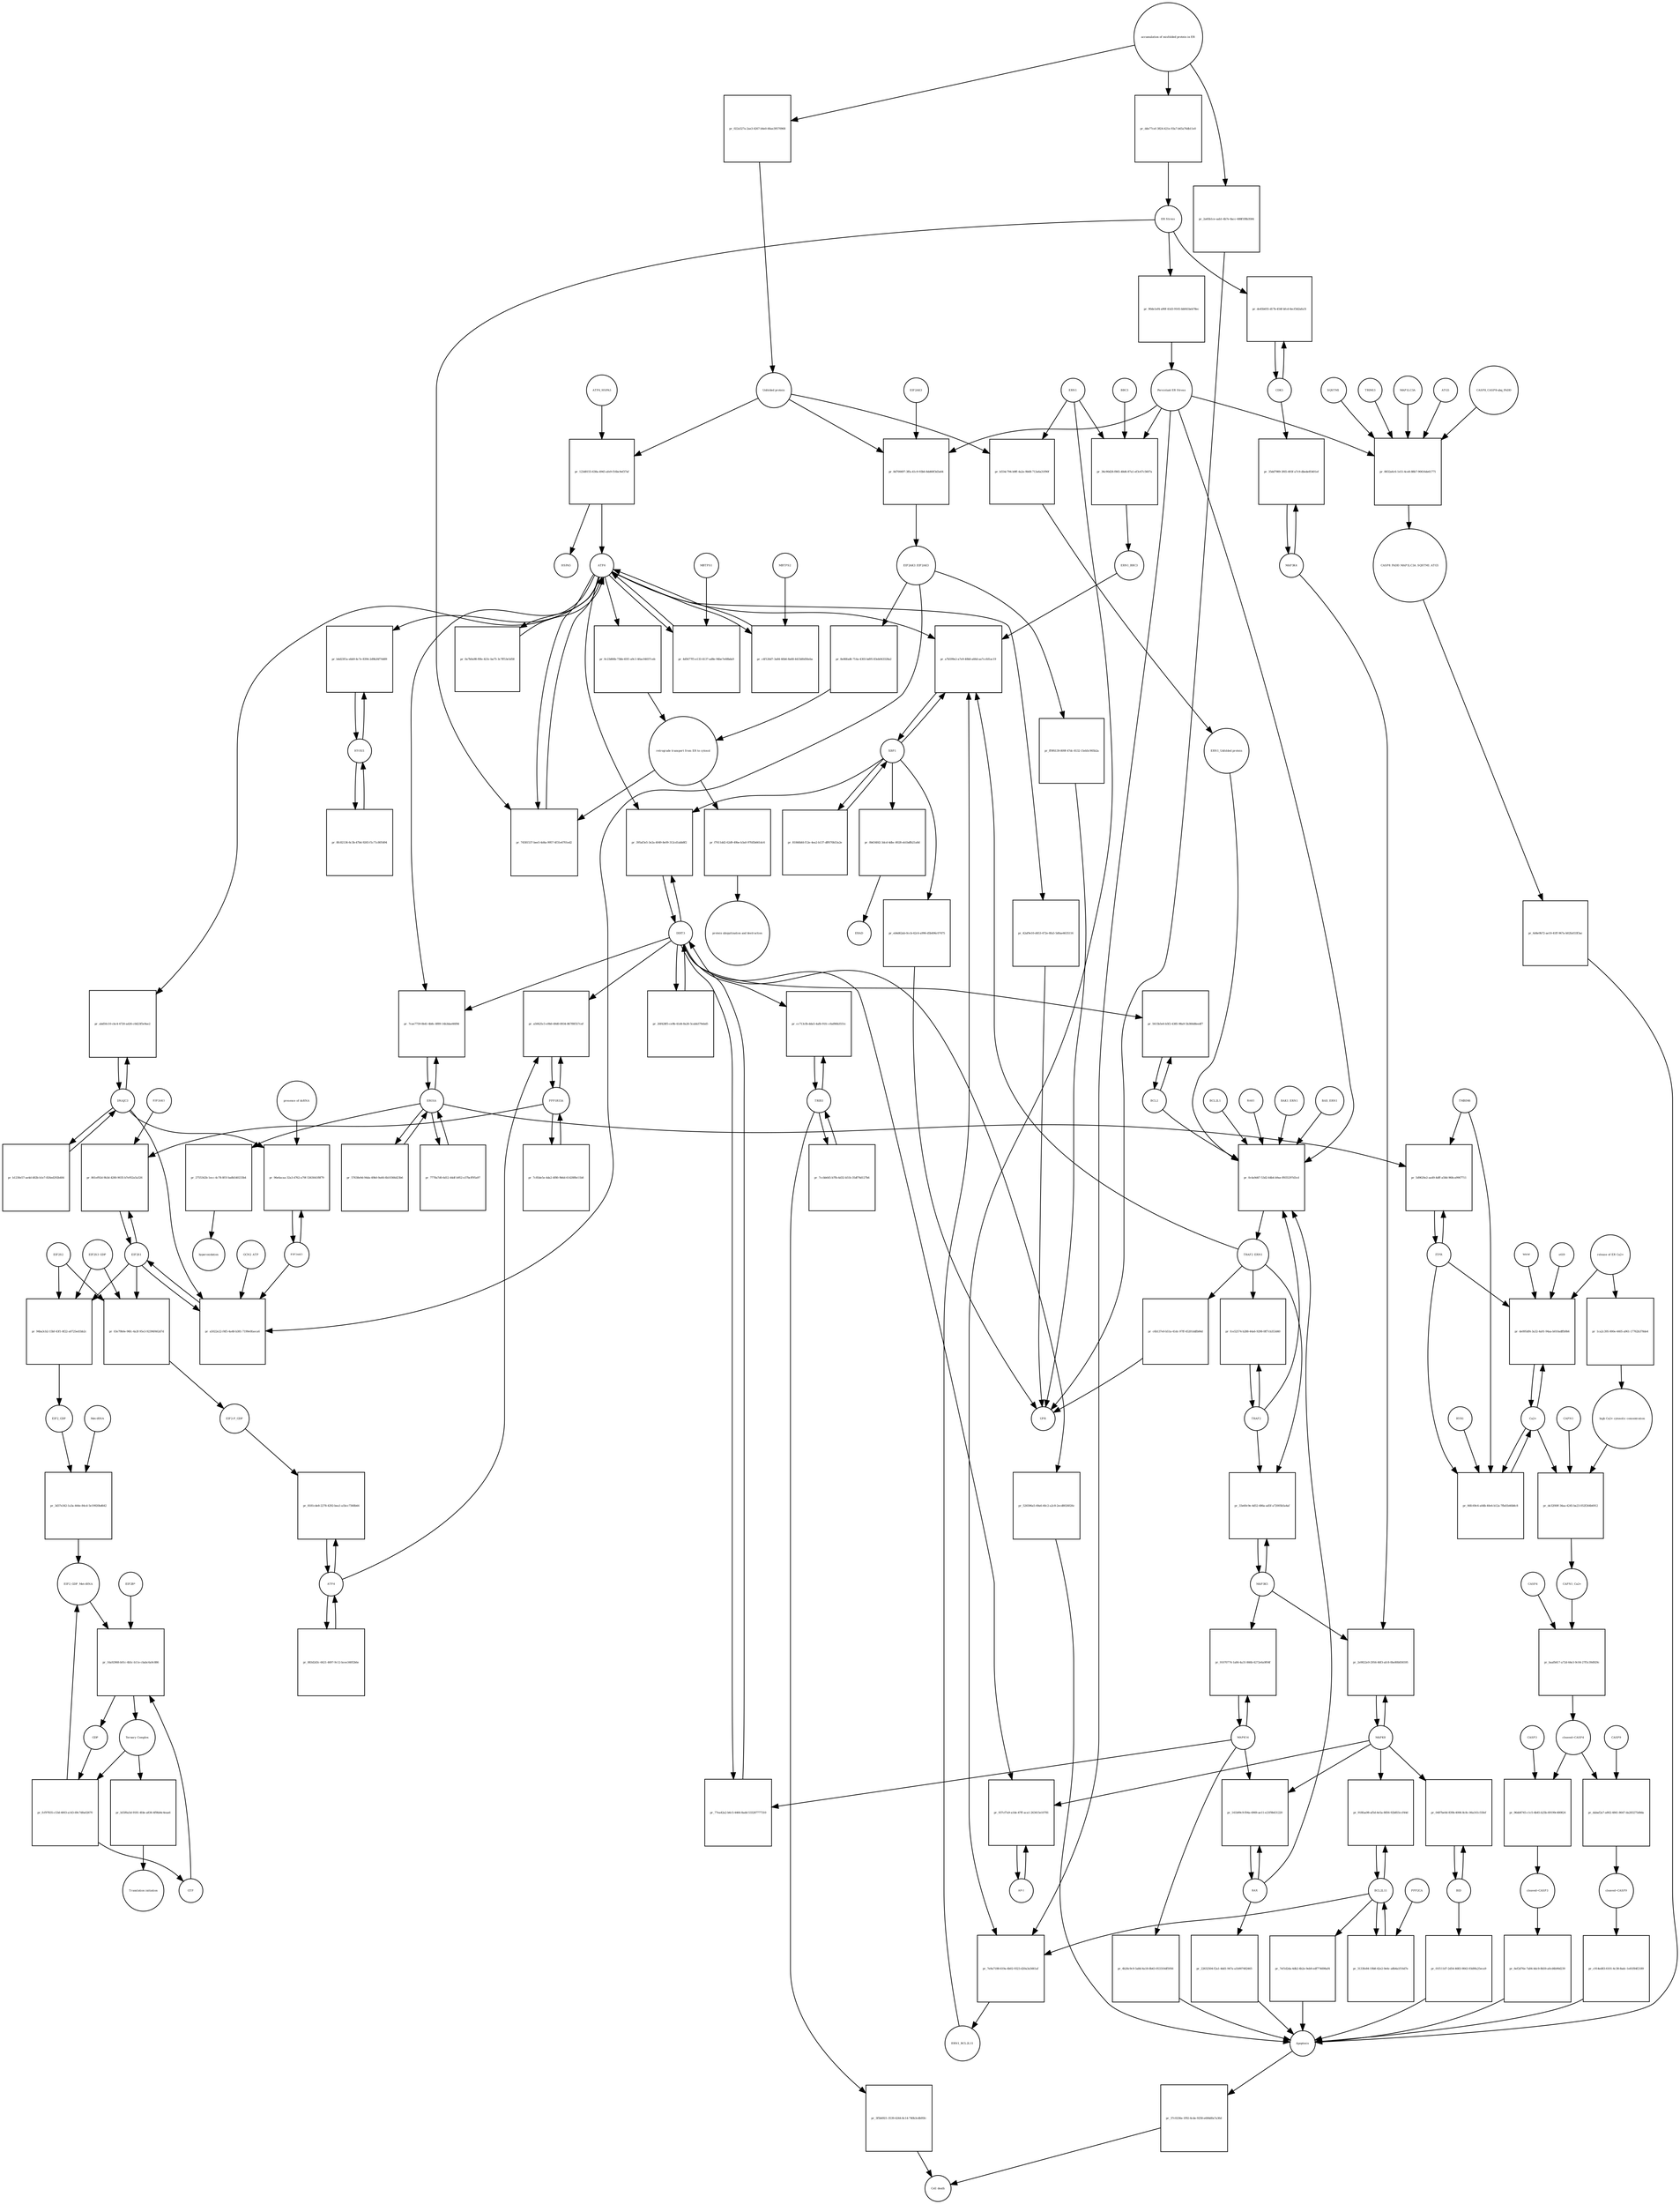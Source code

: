 strict digraph  {
ATF6_HSPA5 [annotation="", bipartite=0, cls=complex, fontsize=4, label=ATF6_HSPA5, shape=circle];
"pr_123d8155-638a-4945-afe9-f16bc9ef37af" [annotation="", bipartite=1, cls=process, fontsize=4, label="pr_123d8155-638a-4945-afe9-f16bc9ef37af", shape=square];
ATF6 [annotation="urn_miriam_hgnc.symbol_ATF6", bipartite=0, cls=macromolecule, fontsize=4, label=ATF6, shape=circle];
HSPA5 [annotation="urn_miriam_hgnc.symbol_HSPA5", bipartite=0, cls=macromolecule, fontsize=4, label=HSPA5, shape=circle];
"Unfolded protein" [annotation="", bipartite=0, cls=macromolecule, fontsize=4, label="Unfolded protein", shape=circle];
ERN1 [annotation="urn_miriam_hgnc.symbol_ERN1", bipartite=0, cls=macromolecule, fontsize=4, label=ERN1, shape=circle];
"pr_b554c794-b9ff-4a2e-9b68-713a6a31f90f" [annotation="", bipartite=1, cls=process, fontsize=4, label="pr_b554c794-b9ff-4a2e-9b68-713a6a31f90f", shape=square];
"ERN1_Unfolded protein" [annotation="", bipartite=0, cls=complex, fontsize=4, label="ERN1_Unfolded protein", shape=circle];
EIF2AK3_EIF2AK3 [annotation="", bipartite=0, cls=complex, fontsize=4, label=EIF2AK3_EIF2AK3, shape=circle];
"pr_8e86fad6-714a-4303-bd95-83eb043328a2" [annotation="", bipartite=1, cls=process, fontsize=4, label="pr_8e86fad6-714a-4303-bd95-83eb043328a2", shape=square];
"retrograde transport from ER to cytosol" [annotation="", bipartite=0, cls=phenotype, fontsize=4, label="retrograde transport from ER to cytosol", shape=circle];
"pr_0c23d66b-73bb-45f1-a9c1-46ac04037ceb" [annotation="", bipartite=1, cls=process, fontsize=4, label="pr_0c23d66b-73bb-45f1-a9c1-46ac04037ceb", shape=square];
"pr_f7611dd2-62d9-49be-b3a0-97fd5b661dc6" [annotation="", bipartite=1, cls=process, fontsize=4, label="pr_f7611dd2-62d9-49be-b3a0-97fd5b661dc6", shape=square];
"protein ubiquitination and destruction" [annotation="", bipartite=0, cls=phenotype, fontsize=4, label="protein ubiquitination and destruction", shape=circle];
"pr_0c4a9d47-53d2-44b4-b9ae-ff655297d3cd" [annotation="", bipartite=1, cls=process, fontsize=4, label="pr_0c4a9d47-53d2-44b4-b9ae-ff655297d3cd", shape=square];
TRAF2_ERN1 [annotation="", bipartite=0, cls=complex, fontsize=4, label=TRAF2_ERN1, shape=circle];
BAK1_ERN1 [annotation="", bipartite=0, cls=complex, fontsize=4, label=BAK1_ERN1, shape=circle];
BAX_ERN1 [annotation="", bipartite=0, cls=complex, fontsize=4, label=BAX_ERN1, shape=circle];
BCL2 [annotation="urn_miriam_hgnc.symbol_BCL2", bipartite=0, cls="nucleic acid feature", fontsize=4, label=BCL2, shape=circle];
BCL2L1 [annotation="urn_miriam_hgnc.symbol_BCL2L1", bipartite=0, cls=macromolecule, fontsize=4, label=BCL2L1, shape=circle];
"Persistant ER Stress" [annotation="", bipartite=0, cls=phenotype, fontsize=4, label="Persistant ER Stress", shape=circle];
BAX [annotation="urn_miriam_hgnc.symbol_BAX", bipartite=0, cls=macromolecule, fontsize=4, label=BAX, shape=circle];
BAK1 [annotation="urn_miriam_hgnc.symbol_BAK1", bipartite=0, cls=macromolecule, fontsize=4, label=BAK1, shape=circle];
TRAF2 [annotation="urn_miriam_hgnc.symbol_TRAF2", bipartite=0, cls=macromolecule, fontsize=4, label=TRAF2, shape=circle];
XBP1 [annotation="urn_miriam_hgnc.symbol_XBP1", bipartite=0, cls=macromolecule, fontsize=4, label=XBP1, shape=circle];
"pr_a7b599e2-a7e9-40b8-a66d-aa7ccfd1ac19" [annotation="", bipartite=1, cls=process, fontsize=4, label="pr_a7b599e2-a7e9-40b8-a66d-aa7ccfd1ac19", shape=square];
ERN1_BBC3 [annotation="", bipartite=0, cls=complex, fontsize=4, label=ERN1_BBC3, shape=circle];
ERN1_BCL2L11 [annotation="", bipartite=0, cls=complex, fontsize=4, label=ERN1_BCL2L11, shape=circle];
"pr_81846bfd-f12e-4ea2-b137-dff670b53a2e" [annotation="", bipartite=1, cls=process, fontsize=4, label="pr_81846bfd-f12e-4ea2-b137-dff670b53a2e", shape=square];
"pr_0b634fd2-3dcd-4dbc-8028-eb1bdfb21a8d" [annotation="", bipartite=1, cls=process, fontsize=4, label="pr_0b634fd2-3dcd-4dbc-8028-eb1bdfb21a8d", shape=square];
ERAD [annotation="", bipartite=0, cls=phenotype, fontsize=4, label=ERAD, shape=circle];
"pr_eb4d62ab-0ccb-42c6-a996-d5b496c07475" [annotation="", bipartite=1, cls=process, fontsize=4, label="pr_eb4d62ab-0ccb-42c6-a996-d5b496c07475", shape=square];
UPR [annotation="", bipartite=0, cls=phenotype, fontsize=4, label=UPR, shape=circle];
"pr_fce52574-b288-44a6-9298-0ff7cb353d40" [annotation="", bipartite=1, cls=process, fontsize=4, label="pr_fce52574-b288-44a6-9298-0ff7cb353d40", shape=square];
MAPK8 [annotation="urn_miriam_hgnc.symbol_MAPK8", bipartite=0, cls=macromolecule, fontsize=4, label=MAPK8, shape=circle];
"pr_2e9822e9-2956-46f3-afc8-0be80b836595" [annotation="", bipartite=1, cls=process, fontsize=4, label="pr_2e9822e9-2956-46f3-afc8-0be80b836595", shape=square];
MAP3K4 [annotation="urn_miriam_hgnc.symbol_MAP3K4", bipartite=0, cls=macromolecule, fontsize=4, label=MAP3K4, shape=circle];
MAP3K5 [annotation="urn_miriam_hgnc.symbol_MAP3K5", bipartite=0, cls=macromolecule, fontsize=4, label=MAP3K5, shape=circle];
MAPK14 [annotation="urn_miriam_hgnc.symbol_MAPK14", bipartite=0, cls=macromolecule, fontsize=4, label=MAPK14, shape=circle];
"pr_91070774-1a84-4a31-866b-4272e6a9f04f" [annotation="", bipartite=1, cls=process, fontsize=4, label="pr_91070774-1a84-4a31-866b-4272e6a9f04f", shape=square];
"pr_4b26c9c9-5a8d-4a18-8b43-053310df5956" [annotation="", bipartite=1, cls=process, fontsize=4, label="pr_4b26c9c9-5a8d-4a18-8b43-053310df5956", shape=square];
Apoptosis [annotation="", bipartite=0, cls=phenotype, fontsize=4, label=Apoptosis, shape=circle];
DDIT3 [annotation="urn_miriam_hgnc.symbol_DDIT3", bipartite=0, cls=macromolecule, fontsize=4, label=DDIT3, shape=circle];
"pr_77ea42a2-b6c5-4466-8add-533287777310" [annotation="", bipartite=1, cls=process, fontsize=4, label="pr_77ea42a2-b6c5-4466-8add-533287777310", shape=square];
"pr_526596a5-49a6-40c2-a2c8-2ecd8026026c" [annotation="", bipartite=1, cls=process, fontsize=4, label="pr_526596a5-49a6-40c2-a2c8-2ecd8026026c", shape=square];
"pr_5615b5e6-b5f2-4385-98a9-5b366d8eedf7" [annotation="", bipartite=1, cls=process, fontsize=4, label="pr_5615b5e6-b5f2-4385-98a9-5b366d8eedf7", shape=square];
"pr_74581537-bee5-4d4a-9957-4f31e6701ed2" [annotation="", bipartite=1, cls=process, fontsize=4, label="pr_74581537-bee5-4d4a-9957-4f31e6701ed2", shape=square];
"ER Stress" [annotation="", bipartite=0, cls=phenotype, fontsize=4, label="ER Stress", shape=circle];
"pr_4d5677f5-e133-4137-ad8e-94be7e68bda9" [annotation="", bipartite=1, cls=process, fontsize=4, label="pr_4d5677f5-e133-4137-ad8e-94be7e68bda9", shape=square];
MBTPS1 [annotation="urn_miriam_hgnc.symbol_MBTPS1", bipartite=0, cls=macromolecule, fontsize=4, label=MBTPS1, shape=circle];
"pr_c4f126d7-3a84-46b6-8a68-4433d0d56eba" [annotation="", bipartite=1, cls=process, fontsize=4, label="pr_c4f126d7-3a84-46b6-8a68-4433d0d56eba", shape=square];
MBTPS2 [annotation="urn_miriam_hgnc.symbol_MBTPS2", bipartite=0, cls=macromolecule, fontsize=4, label=MBTPS2, shape=circle];
"pr_0a7b0a98-f0fe-423c-ba75-3c7ff53e5d58" [annotation="", bipartite=1, cls=process, fontsize=4, label="pr_0a7b0a98-f0fe-423c-ba75-3c7ff53e5d58", shape=square];
"pr_26f428f5-ce9b-41d4-8a26-5cabb379ebd5" [annotation="", bipartite=1, cls=process, fontsize=4, label="pr_26f428f5-ce9b-41d4-8a26-5cabb379ebd5", shape=square];
"pr_395af3e5-3e2a-4049-8e09-312cd1abb8f2" [annotation="", bipartite=1, cls=process, fontsize=4, label="pr_395af3e5-3e2a-4049-8e09-312cd1abb8f2", shape=square];
EIF2S1 [annotation="urn_miriam_hgnc.symbol_EIF2S1", bipartite=0, cls=macromolecule, fontsize=4, label=EIF2S1, shape=circle];
"pr_a5022e22-f4f5-4a48-b381-7199e0faeca6" [annotation="", bipartite=1, cls=process, fontsize=4, label="pr_a5022e22-f4f5-4a48-b381-7199e0faeca6", shape=square];
GCN2_ATP [annotation="", bipartite=0, cls=complex, fontsize=4, label=GCN2_ATP, shape=circle];
EIF2AK2 [annotation="urn_miriam_hgnc.symbol_EIF2AK2", bipartite=0, cls=macromolecule, fontsize=4, label=EIF2AK2, shape=circle];
DNAJC3 [annotation="urn_miriam_hgnc.symbol_DNAJC3", bipartite=0, cls=macromolecule, fontsize=4, label=DNAJC3, shape=circle];
EIF2S2 [annotation="urn_miriam_hgnc.symbol_EIF2S2", bipartite=0, cls=macromolecule, fontsize=4, label=EIF2S2, shape=circle];
"pr_94ba3cb2-15bf-43f1-8f22-a0725ed1bb2c" [annotation="", bipartite=1, cls=process, fontsize=4, label="pr_94ba3cb2-15bf-43f1-8f22-a0725ed1bb2c", shape=square];
EIF2S3_GDP [annotation="", bipartite=0, cls=complex, fontsize=4, label=EIF2S3_GDP, shape=circle];
EIF2_GDP [annotation="", bipartite=0, cls=complex, fontsize=4, label=EIF2_GDP, shape=circle];
"EIF2_GDP_Met-tRNA" [annotation="", bipartite=0, cls=complex, fontsize=4, label="EIF2_GDP_Met-tRNA", shape=circle];
"pr_16a92968-b01c-4b5c-b11e-cbabc6a9c886" [annotation="", bipartite=1, cls=process, fontsize=4, label="pr_16a92968-b01c-4b5c-b11e-cbabc6a9c886", shape=square];
"Ternary Complex" [annotation="", bipartite=0, cls=complex, fontsize=4, label="Ternary Complex", shape=circle];
"EIF2B*" [annotation="", bipartite=0, cls=complex, fontsize=4, label="EIF2B*", shape=circle];
GTP [annotation="urn_miriam_obo.chebi_CHEBI%3A57600", bipartite=0, cls="simple chemical", fontsize=4, label=GTP, shape=circle];
GDP [annotation="urn_miriam_obo.chebi_CHEBI%3A65180", bipartite=0, cls="simple chemical", fontsize=4, label=GDP, shape=circle];
"pr_fcf97835-c53d-4003-a143-69c7d0a02670" [annotation="", bipartite=1, cls=process, fontsize=4, label="pr_fcf97835-c53d-4003-a143-69c7d0a02670", shape=square];
ATF4 [annotation="urn_miriam_hgnc.symbol_ATF4", bipartite=0, cls=macromolecule, fontsize=4, label=ATF4, shape=circle];
"pr_8181cde8-2278-4292-bea1-a1bcc7368b44" [annotation="", bipartite=1, cls=process, fontsize=4, label="pr_8181cde8-2278-4292-bea1-a1bcc7368b44", shape=square];
"EIF2-P_GDP" [annotation="", bipartite=0, cls=complex, fontsize=4, label="EIF2-P_GDP", shape=circle];
"pr_883d2d3c-6621-4697-9c12-bcee340f2b6e" [annotation="", bipartite=1, cls=process, fontsize=4, label="pr_883d2d3c-6621-4697-9c12-bcee340f2b6e", shape=square];
PPP1R15A [annotation="urn_miriam_hgnc.symbol_PPP1R15A", bipartite=0, cls=macromolecule, fontsize=4, label=PPP1R15A, shape=circle];
"pr_a50625c5-e9b0-49d0-8934-867f8f557cef" [annotation="", bipartite=1, cls=process, fontsize=4, label="pr_a50625c5-e9b0-49d0-8934-867f8f557cef", shape=square];
"pr_7c85de5e-4da2-4f80-9b6d-61428f8e11b8" [annotation="", bipartite=1, cls=process, fontsize=4, label="pr_7c85de5e-4da2-4f80-9b6d-61428f8e11b8", shape=square];
"pr_b55f6a5d-9181-4fde-a836-4f9bb4c4eaa6" [annotation="", bipartite=1, cls=process, fontsize=4, label="pr_b55f6a5d-9181-4fde-a836-4f9bb4c4eaa6", shape=square];
"Translation initiation" [annotation="", bipartite=0, cls=phenotype, fontsize=4, label="Translation initiation", shape=circle];
"pr_33e60c9e-4d52-486a-ad5f-a72005b5a4af" [annotation="", bipartite=1, cls=process, fontsize=4, label="pr_33e60c9e-4d52-486a-ad5f-a72005b5a4af", shape=square];
ERO1A [annotation="urn_miriam_hgnc.symbol_ERO1A", bipartite=0, cls=macromolecule, fontsize=4, label=ERO1A, shape=circle];
"pr_7cae7759-0b41-4b8c-8f89-14b3dae66f84" [annotation="", bipartite=1, cls=process, fontsize=4, label="pr_7cae7759-0b41-4b8c-8f89-14b3dae66f84", shape=square];
"pr_7778a7d0-6d12-44df-b952-e37bcff95a97" [annotation="", bipartite=1, cls=process, fontsize=4, label="pr_7778a7d0-6d12-44df-b952-e37bcff95a97", shape=square];
"pr_861ef92d-9b3d-4280-9035-b7e952a5a326" [annotation="", bipartite=1, cls=process, fontsize=4, label="pr_861ef92d-9b3d-4280-9035-b7e952a5a326", shape=square];
EIF2AK1 [annotation="urn_miriam_hgnc.symbol_EIF2AK1", bipartite=0, cls=macromolecule, fontsize=4, label=EIF2AK1, shape=circle];
"pr_141b99c9-f04a-4969-ae11-e21f9b431220" [annotation="", bipartite=1, cls=process, fontsize=4, label="pr_141b99c9-f04a-4969-ae11-e21f9b431220", shape=square];
"pr_22632504-f2a1-4dd1-947a-a1b907482465" [annotation="", bipartite=1, cls=process, fontsize=4, label="pr_22632504-f2a1-4dd1-947a-a1b907482465", shape=square];
"Ca2+" [annotation="urn_miriam_obo.chebi_CHEBI%3A29108", bipartite=0, cls="simple chemical", fontsize=4, label="Ca2+", shape=circle];
"pr_de095df4-3a32-4a91-94aa-b010adffb9b6" [annotation="", bipartite=1, cls=process, fontsize=4, label="pr_de095df4-3a32-4a91-94aa-b010adffb9b6", shape=square];
"release of ER Ca2+" [annotation="", bipartite=0, cls=phenotype, fontsize=4, label="release of ER Ca2+", shape=circle];
ITPR [annotation="urn_miriam_hgnc.symbol_ITPR1|urn_miriam_hgnc.symbol_ITPR2|urn_miriam_hgnc.symbol_ITPR3", bipartite=0, cls=macromolecule, fontsize=4, label=ITPR, shape=circle];
MAM [annotation="", bipartite=0, cls=phenotype, fontsize=4, label=MAM, shape=circle];
s619 [annotation="", bipartite=0, cls=complex, fontsize=4, label=s619, shape=circle];
"pr_35dd7989-3f65-493f-a7c9-dbede85401ef" [annotation="", bipartite=1, cls=process, fontsize=4, label="pr_35dd7989-3f65-493f-a7c9-dbede85401ef", shape=square];
CDK5 [annotation="urn_miriam_hgnc.symbol_CDK5", bipartite=0, cls=macromolecule, fontsize=4, label=CDK5, shape=circle];
"pr_de45b655-d17b-454f-bfcd-6ecf3d2afa31" [annotation="", bipartite=1, cls="uncertain process", fontsize=4, label="pr_de45b655-d17b-454f-bfcd-6ecf3d2afa31", shape=square];
"pr_37c0236e-1f92-4cde-9258-e684d0a7a36d" [annotation="", bipartite=1, cls=process, fontsize=4, label="pr_37c0236e-1f92-4cde-9258-e684d0a7a36d", shape=square];
"Cell death" [annotation="", bipartite=0, cls=phenotype, fontsize=4, label="Cell death", shape=circle];
"pr_06fc69c6-a0db-40e4-b12a-7fbd1b46b8c8" [annotation="", bipartite=1, cls=process, fontsize=4, label="pr_06fc69c6-a0db-40e4-b12a-7fbd1b46b8c8", shape=square];
TMBIM6 [annotation="urn_miriam_hgnc.symbol_TMBIM6", bipartite=0, cls=macromolecule, fontsize=4, label=TMBIM6, shape=circle];
RYR1 [annotation="urn_miriam_hgnc.symbol_RYR1", bipartite=0, cls=macromolecule, fontsize=4, label=RYR1, shape=circle];
EIF2AK3 [annotation="urn_miriam_hgnc.symbol_EIF2AK3", bipartite=0, cls=macromolecule, fontsize=4, label=EIF2AK3, shape=circle];
"pr_8d700697-3ffa-41c9-93b6-8dd60f3d3a64" [annotation="", bipartite=1, cls=process, fontsize=4, label="pr_8d700697-3ffa-41c9-93b6-8dd60f3d3a64", shape=square];
"pr_2755342b-1ecc-4c78-8f1f-ba8b540233b4" [annotation="", bipartite=1, cls=process, fontsize=4, label="pr_2755342b-1ecc-4c78-8f1f-ba8b540233b4", shape=square];
hyperoxidation [annotation="", bipartite=0, cls=phenotype, fontsize=4, label=hyperoxidation, shape=circle];
"pr_57638e9d-94da-49b0-9a66-6b10366d23b6" [annotation="", bipartite=1, cls=process, fontsize=4, label="pr_57638e9d-94da-49b0-9a66-6b10366d23b6", shape=square];
"pr_90de1ef4-a90f-41d3-9165-bb041beb78ec" [annotation="", bipartite=1, cls=process, fontsize=4, label="pr_90de1ef4-a90f-41d3-9165-bb041beb78ec", shape=square];
"CASP8_CASP8-ubq_FADD" [annotation="", bipartite=0, cls=complex, fontsize=4, label="CASP8_CASP8-ubq_FADD", shape=circle];
"pr_8832a6c6-1e51-4ce8-88b7-90616de61771" [annotation="", bipartite=1, cls=process, fontsize=4, label="pr_8832a6c6-1e51-4ce8-88b7-90616de61771", shape=square];
"SQSTM1 " [annotation="urn_miriam_hgnc.symbol_SQSTM1", bipartite=0, cls=macromolecule, fontsize=4, label="SQSTM1 ", shape=circle];
CASP8_FADD_MAP1LC3A_SQSTM1_ATG5 [annotation="", bipartite=0, cls=complex, fontsize=4, label=CASP8_FADD_MAP1LC3A_SQSTM1_ATG5, shape=circle];
TRIM13 [annotation="urn_miriam_hgnc.symbol_TRIM13", bipartite=0, cls=macromolecule, fontsize=4, label=TRIM13, shape=circle];
MAP1LC3A [annotation="urn_miriam_hgnc.symbol_MAP1LC3A", bipartite=0, cls=macromolecule, fontsize=4, label=MAP1LC3A, shape=circle];
ATG5 [annotation="urn_miriam_hgnc.symbol_ATG5", bipartite=0, cls=macromolecule, fontsize=4, label=ATG5, shape=circle];
"pr_6d4e9b72-ae10-41ff-967a-b02fa033f3ac" [annotation="", bipartite=1, cls=process, fontsize=4, label="pr_6d4e9b72-ae10-41ff-967a-b02fa033f3ac", shape=square];
"AP-1" [annotation="urn_miriam_hgnc.symbol_FOS|urn_miriam_hgnc.symbol_FOSB|urn_miriam_hgnc.symbol_FOSL1|urn_miriam_hgnc.symbol_FOSL2|urn_miriam_hgnc.symbol_JUN|urn_miriam_hgnc.symbol_JUNB|urn_miriam_hgnc.symbol_JUND", bipartite=0, cls=macromolecule, fontsize=4, label="AP-1", shape=circle];
"pr_937cf7a9-a1de-47ff-aca1-263415e10781" [annotation="", bipartite=1, cls=process, fontsize=4, label="pr_937cf7a9-a1de-47ff-aca1-263415e10781", shape=square];
"pr_96e6acaa-32a3-4762-a79f-5363041f8f79" [annotation="", bipartite=1, cls=process, fontsize=4, label="pr_96e6acaa-32a3-4762-a79f-5363041f8f79", shape=square];
"presence of dsRNA" [annotation="", bipartite=0, cls=phenotype, fontsize=4, label="presence of dsRNA", shape=circle];
"Met-tRNA" [annotation="urn_miriam_hgnc_HGNC%3A34779", bipartite=0, cls="nucleic acid feature", fontsize=4, label="Met-tRNA", shape=circle];
"pr_3d37e342-1a3a-444e-84cd-5e19920bd642" [annotation="", bipartite=1, cls=process, fontsize=4, label="pr_3d37e342-1a3a-444e-84cd-5e19920bd642", shape=square];
"pr_03e79b0e-96fc-4a3f-95e3-92396f462d7d" [annotation="", bipartite=1, cls=process, fontsize=4, label="pr_03e79b0e-96fc-4a3f-95e3-92396f462d7d", shape=square];
"accumulation of misfolded protein in ER" [annotation="", bipartite=0, cls=phenotype, fontsize=4, label="accumulation of misfolded protein in ER", shape=circle];
"pr_022a527a-2ae3-4267-b4e0-66ae39570968" [annotation="", bipartite=1, cls=process, fontsize=4, label="pr_022a527a-2ae3-4267-b4e0-66ae39570968", shape=square];
"pr_dde77cef-3824-421e-93a7-b65a76db11e0" [annotation="", bipartite=1, cls=process, fontsize=4, label="pr_dde77cef-3824-421e-93a7-b65a76db11e0", shape=square];
"pr_2a65b1ce-aab1-4b7e-8acc-688f1f8b3584" [annotation="", bipartite=1, cls=process, fontsize=4, label="pr_2a65b1ce-aab1-4b7e-8acc-688f1f8b3584", shape=square];
"pr_ff9f6139-809f-47dc-8132-15eb5c905b2a" [annotation="", bipartite=1, cls=process, fontsize=4, label="pr_ff9f6139-809f-47dc-8132-15eb5c905b2a", shape=square];
"pr_c6b137e0-b51a-41dc-97ff-45201ddfb84d" [annotation="", bipartite=1, cls=process, fontsize=4, label="pr_c6b137e0-b51a-41dc-97ff-45201ddfb84d", shape=square];
"pr_42af9e10-d453-472e-8fa5-5d0ae4635116" [annotation="", bipartite=1, cls=process, fontsize=4, label="pr_42af9e10-d453-472e-8fa5-5d0ae4635116", shape=square];
BCL2L11 [annotation="urn_miriam_hgnc.symbol_BCL2L11", bipartite=0, cls=macromolecule, fontsize=4, label=BCL2L11, shape=circle];
"pr_918faa98-af5d-4e5a-8856-92b855ccf44d" [annotation="", bipartite=1, cls=process, fontsize=4, label="pr_918faa98-af5d-4e5a-8856-92b855ccf44d", shape=square];
BID [annotation="urn_miriam_hgnc.symbol_BID", bipartite=0, cls=macromolecule, fontsize=4, label=BID, shape=circle];
"pr_0487be0d-839b-4006-8c8c-06a161c55fef" [annotation="", bipartite=1, cls=process, fontsize=4, label="pr_0487be0d-839b-4006-8c8c-06a161c55fef", shape=square];
"pr_7ef1d2da-4db2-4b2e-9eb9-edf774698af4" [annotation="", bipartite=1, cls=process, fontsize=4, label="pr_7ef1d2da-4db2-4b2e-9eb9-edf774698af4", shape=square];
"pr_01f111d7-2d54-4683-9843-93d9fa25eca9" [annotation="", bipartite=1, cls=process, fontsize=4, label="pr_01f111d7-2d54-4683-9843-93d9fa25eca9", shape=square];
"pr_7e9a7188-619a-4b02-9323-d20a3a5661af" [annotation="", bipartite=1, cls=process, fontsize=4, label="pr_7e9a7188-619a-4b02-9323-d20a3a5661af", shape=square];
"pr_36c90d28-f865-48d6-87a1-ef3c67c5607a" [annotation="", bipartite=1, cls=process, fontsize=4, label="pr_36c90d28-f865-48d6-87a1-ef3c67c5607a", shape=square];
BBC3 [annotation="urn_miriam_hgnc.symbol_BBC3", bipartite=0, cls=macromolecule, fontsize=4, label=BBC3, shape=circle];
"pr_3133fe84-19b8-42e2-9e6c-a8b4a1f16d7e" [annotation="", bipartite=1, cls=process, fontsize=4, label="pr_3133fe84-19b8-42e2-9e6c-a8b4a1f16d7e", shape=square];
PPP2CA [annotation="urn_miriam_hgnc.symbol_PPP2CA", bipartite=0, cls=macromolecule, fontsize=4, label=PPP2CA, shape=circle];
TRIB3 [annotation="urn_miriam_hgnc.symbol_TRIB3", bipartite=0, cls=macromolecule, fontsize=4, label=TRIB3, shape=circle];
"pr_cc713cfb-dda5-4afb-91fc-c6af86b3551c" [annotation="", bipartite=1, cls=process, fontsize=4, label="pr_cc713cfb-dda5-4afb-91fc-c6af86b3551c", shape=square];
"pr_7ccbb645-b7fb-4d32-b51b-35df76d127b6" [annotation="", bipartite=1, cls=process, fontsize=4, label="pr_7ccbb645-b7fb-4d32-b51b-35df76d127b6", shape=square];
"pr_3f5b6921-3539-4244-8c14-740b3cdb95fc" [annotation="", bipartite=1, cls=process, fontsize=4, label="pr_3f5b6921-3539-4244-8c14-740b3cdb95fc", shape=square];
"pr_1ca2c395-000e-4405-a961-17762b378de4" [annotation="", bipartite=1, cls=process, fontsize=4, label="pr_1ca2c395-000e-4405-a961-17762b378de4", shape=square];
"high Ca2+ cytosolic concentration" [annotation="", bipartite=0, cls=phenotype, fontsize=4, label="high Ca2+ cytosolic concentration", shape=circle];
"pr_abd50c10-cbc4-4720-ad26-c0d23f5e9ae2" [annotation="", bipartite=1, cls=process, fontsize=4, label="pr_abd50c10-cbc4-4720-ad26-c0d23f5e9ae2", shape=square];
"pr_b1230e57-ae4d-482b-b1e7-826ed292b484" [annotation="", bipartite=1, cls=process, fontsize=4, label="pr_b1230e57-ae4d-482b-b1e7-826ed292b484", shape=square];
"pr_5d9620e2-aa49-4dff-a58d-968ca9967711" [annotation="", bipartite=1, cls=process, fontsize=4, label="pr_5d9620e2-aa49-4dff-a58d-968ca9967711", shape=square];
CASP4 [annotation="urn_miriam_hgnc.symbol_CASP4", bipartite=0, cls=macromolecule, fontsize=4, label=CASP4, shape=circle];
"pr_baafb617-a72d-44e3-9c04-27f5c39d929c" [annotation="", bipartite=1, cls=process, fontsize=4, label="pr_baafb617-a72d-44e3-9c04-27f5c39d929c", shape=square];
"cleaved~CASP4" [annotation="urn_miriam_hgnc.symbol_CASP4", bipartite=0, cls=macromolecule, fontsize=4, label="cleaved~CASP4", shape=circle];
"CAPN1_Ca2+" [annotation="", bipartite=0, cls=complex, fontsize=4, label="CAPN1_Ca2+", shape=circle];
CASP3 [annotation="urn_miriam_hgnc.symbol_CASP3", bipartite=0, cls=macromolecule, fontsize=4, label=CASP3, shape=circle];
"pr_96dd4745-c1c5-4b45-b25b-69199c480824" [annotation="", bipartite=1, cls=process, fontsize=4, label="pr_96dd4745-c1c5-4b45-b25b-69199c480824", shape=square];
"cleaved~CASP3" [annotation="urn_miriam_hgnc.symbol_CASP3", bipartite=0, cls=macromolecule, fontsize=4, label="cleaved~CASP3", shape=circle];
CASP9 [annotation="urn_miriam_hgnc.symbol_CSAP9", bipartite=0, cls=macromolecule, fontsize=4, label=CASP9, shape=circle];
"pr_dabaf2a7-a802-4841-8647-da283275d0da" [annotation="", bipartite=1, cls=process, fontsize=4, label="pr_dabaf2a7-a802-4841-8647-da283275d0da", shape=square];
"cleaved~CASP9" [annotation="urn_miriam_hgnc.symbol_CASP9", bipartite=0, cls=macromolecule, fontsize=4, label="cleaved~CASP9", shape=circle];
CAPN1 [annotation="urn_miriam_hgnc.symbol_CAPN1", bipartite=0, cls=macromolecule, fontsize=4, label=CAPN1, shape=circle];
"pr_de32f49f-34aa-4245-ba23-052f264b6912" [annotation="", bipartite=1, cls=process, fontsize=4, label="pr_de32f49f-34aa-4245-ba23-052f264b6912", shape=square];
"pr_6ef2d76e-7a84-4dc9-8b59-a0cd4b90d239" [annotation="", bipartite=1, cls=process, fontsize=4, label="pr_6ef2d76e-7a84-4dc9-8b59-a0cd4b90d239", shape=square];
"pr_c914ed83-6101-4c38-8adc-1e81f84f2189" [annotation="", bipartite=1, cls=process, fontsize=4, label="pr_c914ed83-6101-4c38-8adc-1e81f84f2189", shape=square];
HYOU1 [annotation="urn_miriam_hgnc.symbol_HYOU1", bipartite=0, cls=macromolecule, fontsize=4, label=HYOU1, shape=circle];
"pr_b4d23f1a-ebb9-4c7e-8394-2d9b26f74489" [annotation="", bipartite=1, cls=process, fontsize=4, label="pr_b4d23f1a-ebb9-4c7e-8394-2d9b26f74489", shape=square];
"pr_8fc82136-6c3b-47b4-9265-f1c71c805494" [annotation="", bipartite=1, cls=process, fontsize=4, label="pr_8fc82136-6c3b-47b4-9265-f1c71c805494", shape=square];
ATF6_HSPA5 -> "pr_123d8155-638a-4945-afe9-f16bc9ef37af"  [annotation="", interaction_type=consumption];
"pr_123d8155-638a-4945-afe9-f16bc9ef37af" -> ATF6  [annotation="", interaction_type=production];
"pr_123d8155-638a-4945-afe9-f16bc9ef37af" -> HSPA5  [annotation="", interaction_type=production];
ATF6 -> "pr_0c23d66b-73bb-45f1-a9c1-46ac04037ceb"  [annotation="", interaction_type=consumption];
ATF6 -> "pr_a7b599e2-a7e9-40b8-a66d-aa7ccfd1ac19"  [annotation="urn_miriam_pubmed_26587781|urn_miriam_pubmed_23430059", interaction_type=catalysis];
ATF6 -> "pr_74581537-bee5-4d4a-9957-4f31e6701ed2"  [annotation="", interaction_type=consumption];
ATF6 -> "pr_4d5677f5-e133-4137-ad8e-94be7e68bda9"  [annotation="", interaction_type=consumption];
ATF6 -> "pr_c4f126d7-3a84-46b6-8a68-4433d0d56eba"  [annotation="", interaction_type=consumption];
ATF6 -> "pr_0a7b0a98-f0fe-423c-ba75-3c7ff53e5d58"  [annotation="", interaction_type=consumption];
ATF6 -> "pr_395af3e5-3e2a-4049-8e09-312cd1abb8f2"  [annotation="urn_miriam_pubmed_26587781|urn_miriam_pubmed_17991856|urn_miriam_pubmed_28843399", interaction_type=catalysis];
ATF6 -> "pr_7cae7759-0b41-4b8c-8f89-14b3dae66f84"  [annotation="urn_miriam_pubmed_23850759|urn_miriam_pubmed_25387528", interaction_type=catalysis];
ATF6 -> "pr_42af9e10-d453-472e-8fa5-5d0ae4635116"  [annotation="", interaction_type=consumption];
ATF6 -> "pr_abd50c10-cbc4-4720-ad26-c0d23f5e9ae2"  [annotation="urn_miriam_pubmed_12601012|urn_miriam_pubmed_18360008", interaction_type=catalysis];
ATF6 -> "pr_b4d23f1a-ebb9-4c7e-8394-2d9b26f74489"  [annotation=urn_miriam_pubmed_18360008, interaction_type=catalysis];
"Unfolded protein" -> "pr_123d8155-638a-4945-afe9-f16bc9ef37af"  [annotation="urn_miriam_pubmed_19509052|urn_miriam_pubmed_12847084|urn_miriam_pubmed_23850759", interaction_type=catalysis];
"Unfolded protein" -> "pr_b554c794-b9ff-4a2e-9b68-713a6a31f90f"  [annotation="", interaction_type=consumption];
"Unfolded protein" -> "pr_8d700697-3ffa-41c9-93b6-8dd60f3d3a64"  [annotation=urn_miriam_pubmed_17991856, interaction_type=catalysis];
ERN1 -> "pr_b554c794-b9ff-4a2e-9b68-713a6a31f90f"  [annotation="", interaction_type=consumption];
ERN1 -> "pr_7e9a7188-619a-4b02-9323-d20a3a5661af"  [annotation="", interaction_type=consumption];
ERN1 -> "pr_36c90d28-f865-48d6-87a1-ef3c67c5607a"  [annotation="", interaction_type=consumption];
"pr_b554c794-b9ff-4a2e-9b68-713a6a31f90f" -> "ERN1_Unfolded protein"  [annotation="", interaction_type=production];
"ERN1_Unfolded protein" -> "pr_0c4a9d47-53d2-44b4-b9ae-ff655297d3cd"  [annotation="", interaction_type=consumption];
EIF2AK3_EIF2AK3 -> "pr_8e86fad6-714a-4303-bd95-83eb043328a2"  [annotation="", interaction_type=consumption];
EIF2AK3_EIF2AK3 -> "pr_a5022e22-f4f5-4a48-b381-7199e0faeca6"  [annotation="urn_miriam_pubmed_12667446|urn_miriam_pubmed_16246152|urn_miriam_pubmed_12601012|urn_miriam_pubmed_23850759|urn_miriam_pubmed_18360008|urn_miriam_pubmed_26587781", interaction_type=catalysis];
EIF2AK3_EIF2AK3 -> "pr_ff9f6139-809f-47dc-8132-15eb5c905b2a"  [annotation="", interaction_type=consumption];
"pr_8e86fad6-714a-4303-bd95-83eb043328a2" -> "retrograde transport from ER to cytosol"  [annotation="", interaction_type=production];
"retrograde transport from ER to cytosol" -> "pr_f7611dd2-62d9-49be-b3a0-97fd5b661dc6"  [annotation="", interaction_type=consumption];
"retrograde transport from ER to cytosol" -> "pr_74581537-bee5-4d4a-9957-4f31e6701ed2"  [annotation="urn_miriam_pubmed_18360008|urn_miriam_pubmed_17991856|urn_miriam_pubmed_26587781|urn_miriam_pubmed_12847084", interaction_type=inhibition];
"pr_0c23d66b-73bb-45f1-a9c1-46ac04037ceb" -> "retrograde transport from ER to cytosol"  [annotation="", interaction_type=production];
"pr_f7611dd2-62d9-49be-b3a0-97fd5b661dc6" -> "protein ubiquitination and destruction"  [annotation="", interaction_type=production];
"pr_0c4a9d47-53d2-44b4-b9ae-ff655297d3cd" -> TRAF2_ERN1  [annotation="", interaction_type=production];
TRAF2_ERN1 -> "pr_a7b599e2-a7e9-40b8-a66d-aa7ccfd1ac19"  [annotation="urn_miriam_pubmed_26587781|urn_miriam_pubmed_23430059", interaction_type=catalysis];
TRAF2_ERN1 -> "pr_fce52574-b288-44a6-9298-0ff7cb353d40"  [annotation=urn_miriam_pubmed_23850759, interaction_type=catalysis];
TRAF2_ERN1 -> "pr_33e60c9e-4d52-486a-ad5f-a72005b5a4af"  [annotation=urn_miriam_pubmed_23850759, interaction_type=catalysis];
TRAF2_ERN1 -> "pr_c6b137e0-b51a-41dc-97ff-45201ddfb84d"  [annotation="", interaction_type=consumption];
BAK1_ERN1 -> "pr_0c4a9d47-53d2-44b4-b9ae-ff655297d3cd"  [annotation="urn_miriam_pubmed_23850759|urn_miriam_pubmed_23430059|urn_miriam_pubmed_26587781", interaction_type=catalysis];
BAX_ERN1 -> "pr_0c4a9d47-53d2-44b4-b9ae-ff655297d3cd"  [annotation="urn_miriam_pubmed_23850759|urn_miriam_pubmed_23430059|urn_miriam_pubmed_26587781", interaction_type=catalysis];
BCL2 -> "pr_0c4a9d47-53d2-44b4-b9ae-ff655297d3cd"  [annotation="urn_miriam_pubmed_23850759|urn_miriam_pubmed_23430059|urn_miriam_pubmed_26587781", interaction_type=inhibition];
BCL2 -> "pr_5615b5e6-b5f2-4385-98a9-5b366d8eedf7"  [annotation="", interaction_type=consumption];
BCL2L1 -> "pr_0c4a9d47-53d2-44b4-b9ae-ff655297d3cd"  [annotation="urn_miriam_pubmed_23850759|urn_miriam_pubmed_23430059|urn_miriam_pubmed_26587781", interaction_type=inhibition];
"Persistant ER Stress" -> "pr_0c4a9d47-53d2-44b4-b9ae-ff655297d3cd"  [annotation="urn_miriam_pubmed_23850759|urn_miriam_pubmed_23430059|urn_miriam_pubmed_26587781", interaction_type=inhibition];
"Persistant ER Stress" -> "pr_8d700697-3ffa-41c9-93b6-8dd60f3d3a64"  [annotation=urn_miriam_pubmed_17991856, interaction_type=catalysis];
"Persistant ER Stress" -> "pr_8832a6c6-1e51-4ce8-88b7-90616de61771"  [annotation=urn_miriam_pubmed_17991856, interaction_type=catalysis];
"Persistant ER Stress" -> "pr_7e9a7188-619a-4b02-9323-d20a3a5661af"  [annotation="urn_miriam_pubmed_23850759|urn_miriam_pubmed_23430059|urn_miriam_pubmed_26587781", interaction_type=inhibition];
"Persistant ER Stress" -> "pr_36c90d28-f865-48d6-87a1-ef3c67c5607a"  [annotation="urn_miriam_pubmed_23430059|urn_miriam_pubmed_17991856", interaction_type=inhibition];
BAX -> "pr_0c4a9d47-53d2-44b4-b9ae-ff655297d3cd"  [annotation="urn_miriam_pubmed_23850759|urn_miriam_pubmed_23430059|urn_miriam_pubmed_26587781", interaction_type=catalysis];
BAX -> "pr_141b99c9-f04a-4969-ae11-e21f9b431220"  [annotation="", interaction_type=consumption];
BAX -> "pr_22632504-f2a1-4dd1-947a-a1b907482465"  [annotation="", interaction_type=consumption];
BAK1 -> "pr_0c4a9d47-53d2-44b4-b9ae-ff655297d3cd"  [annotation="urn_miriam_pubmed_23850759|urn_miriam_pubmed_23430059|urn_miriam_pubmed_26587781", interaction_type=catalysis];
TRAF2 -> "pr_0c4a9d47-53d2-44b4-b9ae-ff655297d3cd"  [annotation="", interaction_type=consumption];
TRAF2 -> "pr_fce52574-b288-44a6-9298-0ff7cb353d40"  [annotation="", interaction_type=consumption];
TRAF2 -> "pr_33e60c9e-4d52-486a-ad5f-a72005b5a4af"  [annotation=urn_miriam_pubmed_23850759, interaction_type=catalysis];
XBP1 -> "pr_a7b599e2-a7e9-40b8-a66d-aa7ccfd1ac19"  [annotation="", interaction_type=consumption];
XBP1 -> "pr_81846bfd-f12e-4ea2-b137-dff670b53a2e"  [annotation="", interaction_type=consumption];
XBP1 -> "pr_0b634fd2-3dcd-4dbc-8028-eb1bdfb21a8d"  [annotation="", interaction_type=consumption];
XBP1 -> "pr_eb4d62ab-0ccb-42c6-a996-d5b496c07475"  [annotation="", interaction_type=consumption];
XBP1 -> "pr_395af3e5-3e2a-4049-8e09-312cd1abb8f2"  [annotation="urn_miriam_pubmed_26587781|urn_miriam_pubmed_17991856|urn_miriam_pubmed_28843399", interaction_type=catalysis];
"pr_a7b599e2-a7e9-40b8-a66d-aa7ccfd1ac19" -> XBP1  [annotation="", interaction_type=production];
ERN1_BBC3 -> "pr_a7b599e2-a7e9-40b8-a66d-aa7ccfd1ac19"  [annotation="urn_miriam_pubmed_26587781|urn_miriam_pubmed_23430059", interaction_type=catalysis];
ERN1_BCL2L11 -> "pr_a7b599e2-a7e9-40b8-a66d-aa7ccfd1ac19"  [annotation="urn_miriam_pubmed_26587781|urn_miriam_pubmed_23430059", interaction_type=catalysis];
"pr_81846bfd-f12e-4ea2-b137-dff670b53a2e" -> XBP1  [annotation="", interaction_type=production];
"pr_0b634fd2-3dcd-4dbc-8028-eb1bdfb21a8d" -> ERAD  [annotation="", interaction_type=production];
"pr_eb4d62ab-0ccb-42c6-a996-d5b496c07475" -> UPR  [annotation="", interaction_type=production];
"pr_fce52574-b288-44a6-9298-0ff7cb353d40" -> TRAF2  [annotation="", interaction_type=production];
MAPK8 -> "pr_2e9822e9-2956-46f3-afc8-0be80b836595"  [annotation="", interaction_type=consumption];
MAPK8 -> "pr_141b99c9-f04a-4969-ae11-e21f9b431220"  [annotation="urn_miriam_pubmed_18191217|urn_miriam_pubmed_23430059", interaction_type=catalysis];
MAPK8 -> "pr_937cf7a9-a1de-47ff-aca1-263415e10781"  [annotation="urn_miriam_pubmed_26618107|urn_miriam_pubmed_26587781|urn_miriam_pubmed_23850759", interaction_type=catalysis];
MAPK8 -> "pr_918faa98-af5d-4e5a-8856-92b855ccf44d"  [annotation="urn_miriam_pubmed_26018731|urn_miriam_pubmed_23850759", interaction_type=catalysis];
MAPK8 -> "pr_0487be0d-839b-4006-8c8c-06a161c55fef"  [annotation="urn_miriam_pubmed_23430059|urn_miriam_pubmed_11583631", interaction_type=catalysis];
"pr_2e9822e9-2956-46f3-afc8-0be80b836595" -> MAPK8  [annotation="", interaction_type=production];
MAP3K4 -> "pr_2e9822e9-2956-46f3-afc8-0be80b836595"  [annotation="urn_miriam_pubmed_18191217|urn_miriam_pubmed_23850759|urn_miriam_pubmed_26587781", interaction_type=catalysis];
MAP3K4 -> "pr_35dd7989-3f65-493f-a7c9-dbede85401ef"  [annotation="", interaction_type=consumption];
MAP3K5 -> "pr_2e9822e9-2956-46f3-afc8-0be80b836595"  [annotation="urn_miriam_pubmed_18191217|urn_miriam_pubmed_23850759|urn_miriam_pubmed_26587781", interaction_type=catalysis];
MAP3K5 -> "pr_91070774-1a84-4a31-866b-4272e6a9f04f"  [annotation="urn_miriam_pubmed_23850759|urn_miriam_pubmed_12215209", interaction_type=catalysis];
MAP3K5 -> "pr_33e60c9e-4d52-486a-ad5f-a72005b5a4af"  [annotation="", interaction_type=consumption];
MAPK14 -> "pr_91070774-1a84-4a31-866b-4272e6a9f04f"  [annotation="", interaction_type=consumption];
MAPK14 -> "pr_4b26c9c9-5a8d-4a18-8b43-053310df5956"  [annotation="", interaction_type=consumption];
MAPK14 -> "pr_77ea42a2-b6c5-4466-8add-533287777310"  [annotation="urn_miriam_pubmed_23850759|urn_miriam_pubmed_23430059|urn_miriam_pubmed_26137585", interaction_type=catalysis];
MAPK14 -> "pr_141b99c9-f04a-4969-ae11-e21f9b431220"  [annotation="urn_miriam_pubmed_18191217|urn_miriam_pubmed_23430059", interaction_type=catalysis];
"pr_91070774-1a84-4a31-866b-4272e6a9f04f" -> MAPK14  [annotation="", interaction_type=production];
"pr_4b26c9c9-5a8d-4a18-8b43-053310df5956" -> Apoptosis  [annotation="", interaction_type=production];
Apoptosis -> "pr_37c0236e-1f92-4cde-9258-e684d0a7a36d"  [annotation="", interaction_type=consumption];
DDIT3 -> "pr_77ea42a2-b6c5-4466-8add-533287777310"  [annotation="", interaction_type=consumption];
DDIT3 -> "pr_526596a5-49a6-40c2-a2c8-2ecd8026026c"  [annotation="", interaction_type=consumption];
DDIT3 -> "pr_5615b5e6-b5f2-4385-98a9-5b366d8eedf7"  [annotation="urn_miriam_pubmed_30662442|urn_miriam_pubmed_23850759", interaction_type=inhibition];
DDIT3 -> "pr_26f428f5-ce9b-41d4-8a26-5cabb379ebd5"  [annotation="", interaction_type=consumption];
DDIT3 -> "pr_395af3e5-3e2a-4049-8e09-312cd1abb8f2"  [annotation="", interaction_type=consumption];
DDIT3 -> "pr_a50625c5-e9b0-49d0-8934-867f8f557cef"  [annotation="urn_miriam_pubmed_23850759|urn_miriam_pubmed_31638256", interaction_type=catalysis];
DDIT3 -> "pr_7cae7759-0b41-4b8c-8f89-14b3dae66f84"  [annotation="urn_miriam_pubmed_23850759|urn_miriam_pubmed_25387528", interaction_type=catalysis];
DDIT3 -> "pr_937cf7a9-a1de-47ff-aca1-263415e10781"  [annotation="urn_miriam_pubmed_26618107|urn_miriam_pubmed_26587781|urn_miriam_pubmed_23850759", interaction_type=catalysis];
DDIT3 -> "pr_cc713cfb-dda5-4afb-91fc-c6af86b3551c"  [annotation="urn_miriam_pubmed_23430059|urn_miriam_pubmed_18940792", interaction_type=catalysis];
"pr_77ea42a2-b6c5-4466-8add-533287777310" -> DDIT3  [annotation="", interaction_type=production];
"pr_526596a5-49a6-40c2-a2c8-2ecd8026026c" -> Apoptosis  [annotation="", interaction_type=production];
"pr_5615b5e6-b5f2-4385-98a9-5b366d8eedf7" -> BCL2  [annotation="", interaction_type=production];
"pr_74581537-bee5-4d4a-9957-4f31e6701ed2" -> ATF6  [annotation="", interaction_type=production];
"ER Stress" -> "pr_74581537-bee5-4d4a-9957-4f31e6701ed2"  [annotation="urn_miriam_pubmed_18360008|urn_miriam_pubmed_17991856|urn_miriam_pubmed_26587781|urn_miriam_pubmed_12847084", interaction_type=catalysis];
"ER Stress" -> "pr_de45b655-d17b-454f-bfcd-6ecf3d2afa31"  [annotation=urn_miriam_pubmed_22388889, interaction_type=catalysis];
"ER Stress" -> "pr_90de1ef4-a90f-41d3-9165-bb041beb78ec"  [annotation="", interaction_type=consumption];
"pr_4d5677f5-e133-4137-ad8e-94be7e68bda9" -> ATF6  [annotation="", interaction_type=production];
MBTPS1 -> "pr_4d5677f5-e133-4137-ad8e-94be7e68bda9"  [annotation="urn_miriam_pubmed_18360008|urn_miriam_pubmed_17991856|urn_miriam_pubmed_26587781|urn_miriam_pubmed_23850759", interaction_type=catalysis];
"pr_c4f126d7-3a84-46b6-8a68-4433d0d56eba" -> ATF6  [annotation="", interaction_type=production];
MBTPS2 -> "pr_c4f126d7-3a84-46b6-8a68-4433d0d56eba"  [annotation="urn_miriam_pubmed_23850759|urn_miriam_pubmed_26587781|urn_miriam_pubmed_17991856|urn_miriam_pubmed_18360008", interaction_type=catalysis];
"pr_0a7b0a98-f0fe-423c-ba75-3c7ff53e5d58" -> ATF6  [annotation="", interaction_type=production];
"pr_26f428f5-ce9b-41d4-8a26-5cabb379ebd5" -> DDIT3  [annotation="", interaction_type=production];
"pr_395af3e5-3e2a-4049-8e09-312cd1abb8f2" -> DDIT3  [annotation="", interaction_type=production];
EIF2S1 -> "pr_a5022e22-f4f5-4a48-b381-7199e0faeca6"  [annotation="", interaction_type=consumption];
EIF2S1 -> "pr_94ba3cb2-15bf-43f1-8f22-a0725ed1bb2c"  [annotation="", interaction_type=consumption];
EIF2S1 -> "pr_861ef92d-9b3d-4280-9035-b7e952a5a326"  [annotation="", interaction_type=consumption];
EIF2S1 -> "pr_03e79b0e-96fc-4a3f-95e3-92396f462d7d"  [annotation="", interaction_type=consumption];
"pr_a5022e22-f4f5-4a48-b381-7199e0faeca6" -> EIF2S1  [annotation="", interaction_type=production];
GCN2_ATP -> "pr_a5022e22-f4f5-4a48-b381-7199e0faeca6"  [annotation="urn_miriam_pubmed_12667446|urn_miriam_pubmed_16246152|urn_miriam_pubmed_12601012|urn_miriam_pubmed_23850759|urn_miriam_pubmed_18360008|urn_miriam_pubmed_26587781", interaction_type=catalysis];
EIF2AK2 -> "pr_a5022e22-f4f5-4a48-b381-7199e0faeca6"  [annotation="urn_miriam_pubmed_12667446|urn_miriam_pubmed_16246152|urn_miriam_pubmed_12601012|urn_miriam_pubmed_23850759|urn_miriam_pubmed_18360008|urn_miriam_pubmed_26587781", interaction_type=catalysis];
EIF2AK2 -> "pr_96e6acaa-32a3-4762-a79f-5363041f8f79"  [annotation="", interaction_type=consumption];
DNAJC3 -> "pr_a5022e22-f4f5-4a48-b381-7199e0faeca6"  [annotation="urn_miriam_pubmed_12667446|urn_miriam_pubmed_16246152|urn_miriam_pubmed_12601012|urn_miriam_pubmed_23850759|urn_miriam_pubmed_18360008|urn_miriam_pubmed_26587781", interaction_type=inhibition];
DNAJC3 -> "pr_96e6acaa-32a3-4762-a79f-5363041f8f79"  [annotation="urn_miriam_pubmed_12601012|urn_miriam_pubmed_26587781|urn_miriam_pubmed_23850759", interaction_type=inhibition];
DNAJC3 -> "pr_abd50c10-cbc4-4720-ad26-c0d23f5e9ae2"  [annotation="", interaction_type=consumption];
DNAJC3 -> "pr_b1230e57-ae4d-482b-b1e7-826ed292b484"  [annotation="", interaction_type=consumption];
EIF2S2 -> "pr_94ba3cb2-15bf-43f1-8f22-a0725ed1bb2c"  [annotation="", interaction_type=consumption];
EIF2S2 -> "pr_03e79b0e-96fc-4a3f-95e3-92396f462d7d"  [annotation="", interaction_type=consumption];
"pr_94ba3cb2-15bf-43f1-8f22-a0725ed1bb2c" -> EIF2_GDP  [annotation="", interaction_type=production];
EIF2S3_GDP -> "pr_94ba3cb2-15bf-43f1-8f22-a0725ed1bb2c"  [annotation="", interaction_type=consumption];
EIF2S3_GDP -> "pr_03e79b0e-96fc-4a3f-95e3-92396f462d7d"  [annotation="", interaction_type=consumption];
EIF2_GDP -> "pr_3d37e342-1a3a-444e-84cd-5e19920bd642"  [annotation="", interaction_type=consumption];
"EIF2_GDP_Met-tRNA" -> "pr_16a92968-b01c-4b5c-b11e-cbabc6a9c886"  [annotation="", interaction_type=consumption];
"pr_16a92968-b01c-4b5c-b11e-cbabc6a9c886" -> "Ternary Complex"  [annotation="", interaction_type=production];
"pr_16a92968-b01c-4b5c-b11e-cbabc6a9c886" -> GDP  [annotation="", interaction_type=production];
"Ternary Complex" -> "pr_fcf97835-c53d-4003-a143-69c7d0a02670"  [annotation="", interaction_type=consumption];
"Ternary Complex" -> "pr_b55f6a5d-9181-4fde-a836-4f9bb4c4eaa6"  [annotation="", interaction_type=consumption];
"EIF2B*" -> "pr_16a92968-b01c-4b5c-b11e-cbabc6a9c886"  [annotation="urn_miriam_pubmed_23850759|urn_miriam_pubmed_16246152", interaction_type=catalysis];
GTP -> "pr_16a92968-b01c-4b5c-b11e-cbabc6a9c886"  [annotation="", interaction_type=consumption];
GDP -> "pr_fcf97835-c53d-4003-a143-69c7d0a02670"  [annotation="", interaction_type=consumption];
"pr_fcf97835-c53d-4003-a143-69c7d0a02670" -> "EIF2_GDP_Met-tRNA"  [annotation="", interaction_type=production];
"pr_fcf97835-c53d-4003-a143-69c7d0a02670" -> GTP  [annotation="", interaction_type=production];
ATF4 -> "pr_8181cde8-2278-4292-bea1-a1bcc7368b44"  [annotation="", interaction_type=consumption];
ATF4 -> "pr_883d2d3c-6621-4697-9c12-bcee340f2b6e"  [annotation="", interaction_type=consumption];
ATF4 -> "pr_a50625c5-e9b0-49d0-8934-867f8f557cef"  [annotation="urn_miriam_pubmed_23850759|urn_miriam_pubmed_31638256", interaction_type=catalysis];
"pr_8181cde8-2278-4292-bea1-a1bcc7368b44" -> ATF4  [annotation="", interaction_type=production];
"EIF2-P_GDP" -> "pr_8181cde8-2278-4292-bea1-a1bcc7368b44"  [annotation="urn_miriam_pubmed_15277680|urn_miriam_pubmed_16246152|urn_miriam_pubmed_23850759", interaction_type=catalysis];
"pr_883d2d3c-6621-4697-9c12-bcee340f2b6e" -> ATF4  [annotation="", interaction_type=production];
PPP1R15A -> "pr_a50625c5-e9b0-49d0-8934-867f8f557cef"  [annotation="", interaction_type=consumption];
PPP1R15A -> "pr_7c85de5e-4da2-4f80-9b6d-61428f8e11b8"  [annotation="", interaction_type=consumption];
PPP1R15A -> "pr_861ef92d-9b3d-4280-9035-b7e952a5a326"  [annotation="urn_miriam_pubmed_23850759|urn_miriam_pubmed_12667446|urn_miriam_pubmed_16246152|urn_miriam_pubmed_12601012", interaction_type=catalysis];
"pr_a50625c5-e9b0-49d0-8934-867f8f557cef" -> PPP1R15A  [annotation="", interaction_type=production];
"pr_7c85de5e-4da2-4f80-9b6d-61428f8e11b8" -> PPP1R15A  [annotation="", interaction_type=production];
"pr_b55f6a5d-9181-4fde-a836-4f9bb4c4eaa6" -> "Translation initiation"  [annotation="", interaction_type=production];
"pr_33e60c9e-4d52-486a-ad5f-a72005b5a4af" -> MAP3K5  [annotation="", interaction_type=production];
ERO1A -> "pr_7cae7759-0b41-4b8c-8f89-14b3dae66f84"  [annotation="", interaction_type=consumption];
ERO1A -> "pr_7778a7d0-6d12-44df-b952-e37bcff95a97"  [annotation="", interaction_type=consumption];
ERO1A -> "pr_2755342b-1ecc-4c78-8f1f-ba8b540233b4"  [annotation="", interaction_type=consumption];
ERO1A -> "pr_57638e9d-94da-49b0-9a66-6b10366d23b6"  [annotation="", interaction_type=consumption];
ERO1A -> "pr_5d9620e2-aa49-4dff-a58d-968ca9967711"  [annotation="urn_miriam_pubmed_23850759|urn_miriam_pubmed_23430059", interaction_type=catalysis];
"pr_7cae7759-0b41-4b8c-8f89-14b3dae66f84" -> ERO1A  [annotation="", interaction_type=production];
"pr_7778a7d0-6d12-44df-b952-e37bcff95a97" -> ERO1A  [annotation="", interaction_type=production];
"pr_861ef92d-9b3d-4280-9035-b7e952a5a326" -> EIF2S1  [annotation="", interaction_type=production];
EIF2AK1 -> "pr_861ef92d-9b3d-4280-9035-b7e952a5a326"  [annotation="urn_miriam_pubmed_23850759|urn_miriam_pubmed_12667446|urn_miriam_pubmed_16246152|urn_miriam_pubmed_12601012", interaction_type=catalysis];
"pr_141b99c9-f04a-4969-ae11-e21f9b431220" -> BAX  [annotation="", interaction_type=production];
"pr_22632504-f2a1-4dd1-947a-a1b907482465" -> Apoptosis  [annotation="", interaction_type=production];
"Ca2+" -> "pr_de095df4-3a32-4a91-94aa-b010adffb9b6"  [annotation="", interaction_type=consumption];
"Ca2+" -> "pr_06fc69c6-a0db-40e4-b12a-7fbd1b46b8c8"  [annotation="", interaction_type=consumption];
"Ca2+" -> "pr_de32f49f-34aa-4245-ba23-052f264b6912"  [annotation="", interaction_type=consumption];
"pr_de095df4-3a32-4a91-94aa-b010adffb9b6" -> "Ca2+"  [annotation="", interaction_type=production];
"release of ER Ca2+" -> "pr_de095df4-3a32-4a91-94aa-b010adffb9b6"  [annotation=urn_miriam_pubmed_23850759, interaction_type=catalysis];
"release of ER Ca2+" -> "pr_1ca2c395-000e-4405-a961-17762b378de4"  [annotation="", interaction_type=consumption];
ITPR -> "pr_de095df4-3a32-4a91-94aa-b010adffb9b6"  [annotation=urn_miriam_pubmed_23850759, interaction_type=catalysis];
ITPR -> "pr_06fc69c6-a0db-40e4-b12a-7fbd1b46b8c8"  [annotation=urn_miriam_pubmed_23850759, interaction_type=catalysis];
ITPR -> "pr_5d9620e2-aa49-4dff-a58d-968ca9967711"  [annotation="", interaction_type=consumption];
MAM -> "pr_de095df4-3a32-4a91-94aa-b010adffb9b6"  [annotation=urn_miriam_pubmed_23850759, interaction_type=catalysis];
s619 -> "pr_de095df4-3a32-4a91-94aa-b010adffb9b6"  [annotation=urn_miriam_pubmed_23850759, interaction_type=catalysis];
"pr_35dd7989-3f65-493f-a7c9-dbede85401ef" -> MAP3K4  [annotation="", interaction_type=production];
CDK5 -> "pr_35dd7989-3f65-493f-a7c9-dbede85401ef"  [annotation=urn_miriam_pubmed_22388889, interaction_type=catalysis];
CDK5 -> "pr_de45b655-d17b-454f-bfcd-6ecf3d2afa31"  [annotation="", interaction_type=consumption];
"pr_de45b655-d17b-454f-bfcd-6ecf3d2afa31" -> CDK5  [annotation="", interaction_type=production];
"pr_37c0236e-1f92-4cde-9258-e684d0a7a36d" -> "Cell death"  [annotation="", interaction_type=production];
"pr_06fc69c6-a0db-40e4-b12a-7fbd1b46b8c8" -> "Ca2+"  [annotation="", interaction_type=production];
TMBIM6 -> "pr_06fc69c6-a0db-40e4-b12a-7fbd1b46b8c8"  [annotation=urn_miriam_pubmed_23850759, interaction_type=catalysis];
TMBIM6 -> "pr_5d9620e2-aa49-4dff-a58d-968ca9967711"  [annotation="urn_miriam_pubmed_23850759|urn_miriam_pubmed_23430059", interaction_type=catalysis];
RYR1 -> "pr_06fc69c6-a0db-40e4-b12a-7fbd1b46b8c8"  [annotation=urn_miriam_pubmed_23850759, interaction_type=catalysis];
EIF2AK3 -> "pr_8d700697-3ffa-41c9-93b6-8dd60f3d3a64"  [annotation="", interaction_type=consumption];
"pr_8d700697-3ffa-41c9-93b6-8dd60f3d3a64" -> EIF2AK3_EIF2AK3  [annotation="", interaction_type=production];
"pr_2755342b-1ecc-4c78-8f1f-ba8b540233b4" -> hyperoxidation  [annotation="", interaction_type=production];
"pr_57638e9d-94da-49b0-9a66-6b10366d23b6" -> ERO1A  [annotation="", interaction_type=production];
"pr_90de1ef4-a90f-41d3-9165-bb041beb78ec" -> "Persistant ER Stress"  [annotation="", interaction_type=production];
"CASP8_CASP8-ubq_FADD" -> "pr_8832a6c6-1e51-4ce8-88b7-90616de61771"  [annotation="", interaction_type=consumption];
"pr_8832a6c6-1e51-4ce8-88b7-90616de61771" -> CASP8_FADD_MAP1LC3A_SQSTM1_ATG5  [annotation="", interaction_type=production];
"SQSTM1 " -> "pr_8832a6c6-1e51-4ce8-88b7-90616de61771"  [annotation="", interaction_type=consumption];
CASP8_FADD_MAP1LC3A_SQSTM1_ATG5 -> "pr_6d4e9b72-ae10-41ff-967a-b02fa033f3ac"  [annotation="", interaction_type=consumption];
TRIM13 -> "pr_8832a6c6-1e51-4ce8-88b7-90616de61771"  [annotation=urn_miriam_pubmed_17991856, interaction_type=catalysis];
MAP1LC3A -> "pr_8832a6c6-1e51-4ce8-88b7-90616de61771"  [annotation="", interaction_type=consumption];
ATG5 -> "pr_8832a6c6-1e51-4ce8-88b7-90616de61771"  [annotation="", interaction_type=consumption];
"pr_6d4e9b72-ae10-41ff-967a-b02fa033f3ac" -> Apoptosis  [annotation="", interaction_type=production];
"AP-1" -> "pr_937cf7a9-a1de-47ff-aca1-263415e10781"  [annotation="", interaction_type=consumption];
"pr_937cf7a9-a1de-47ff-aca1-263415e10781" -> "AP-1"  [annotation="", interaction_type=production];
"pr_96e6acaa-32a3-4762-a79f-5363041f8f79" -> EIF2AK2  [annotation="", interaction_type=production];
"presence of dsRNA" -> "pr_96e6acaa-32a3-4762-a79f-5363041f8f79"  [annotation="urn_miriam_pubmed_12601012|urn_miriam_pubmed_26587781|urn_miriam_pubmed_23850759", interaction_type=catalysis];
"Met-tRNA" -> "pr_3d37e342-1a3a-444e-84cd-5e19920bd642"  [annotation="", interaction_type=consumption];
"pr_3d37e342-1a3a-444e-84cd-5e19920bd642" -> "EIF2_GDP_Met-tRNA"  [annotation="", interaction_type=production];
"pr_03e79b0e-96fc-4a3f-95e3-92396f462d7d" -> "EIF2-P_GDP"  [annotation="", interaction_type=production];
"accumulation of misfolded protein in ER" -> "pr_022a527a-2ae3-4267-b4e0-66ae39570968"  [annotation="", interaction_type=consumption];
"accumulation of misfolded protein in ER" -> "pr_dde77cef-3824-421e-93a7-b65a76db11e0"  [annotation="", interaction_type=consumption];
"accumulation of misfolded protein in ER" -> "pr_2a65b1ce-aab1-4b7e-8acc-688f1f8b3584"  [annotation="", interaction_type=consumption];
"pr_022a527a-2ae3-4267-b4e0-66ae39570968" -> "Unfolded protein"  [annotation="", interaction_type=production];
"pr_dde77cef-3824-421e-93a7-b65a76db11e0" -> "ER Stress"  [annotation="", interaction_type=production];
"pr_2a65b1ce-aab1-4b7e-8acc-688f1f8b3584" -> UPR  [annotation="", interaction_type=production];
"pr_ff9f6139-809f-47dc-8132-15eb5c905b2a" -> UPR  [annotation="", interaction_type=production];
"pr_c6b137e0-b51a-41dc-97ff-45201ddfb84d" -> UPR  [annotation="", interaction_type=production];
"pr_42af9e10-d453-472e-8fa5-5d0ae4635116" -> UPR  [annotation="", interaction_type=production];
BCL2L11 -> "pr_918faa98-af5d-4e5a-8856-92b855ccf44d"  [annotation="", interaction_type=consumption];
BCL2L11 -> "pr_7ef1d2da-4db2-4b2e-9eb9-edf774698af4"  [annotation="", interaction_type=consumption];
BCL2L11 -> "pr_7e9a7188-619a-4b02-9323-d20a3a5661af"  [annotation="", interaction_type=consumption];
BCL2L11 -> "pr_3133fe84-19b8-42e2-9e6c-a8b4a1f16d7e"  [annotation="", interaction_type=consumption];
"pr_918faa98-af5d-4e5a-8856-92b855ccf44d" -> BCL2L11  [annotation="", interaction_type=production];
BID -> "pr_0487be0d-839b-4006-8c8c-06a161c55fef"  [annotation="", interaction_type=consumption];
BID -> "pr_01f111d7-2d54-4683-9843-93d9fa25eca9"  [annotation="", interaction_type=consumption];
"pr_0487be0d-839b-4006-8c8c-06a161c55fef" -> BID  [annotation="", interaction_type=production];
"pr_7ef1d2da-4db2-4b2e-9eb9-edf774698af4" -> Apoptosis  [annotation="", interaction_type=production];
"pr_01f111d7-2d54-4683-9843-93d9fa25eca9" -> Apoptosis  [annotation="", interaction_type=production];
"pr_7e9a7188-619a-4b02-9323-d20a3a5661af" -> ERN1_BCL2L11  [annotation="", interaction_type=production];
"pr_36c90d28-f865-48d6-87a1-ef3c67c5607a" -> ERN1_BBC3  [annotation="", interaction_type=production];
BBC3 -> "pr_36c90d28-f865-48d6-87a1-ef3c67c5607a"  [annotation="", interaction_type=consumption];
"pr_3133fe84-19b8-42e2-9e6c-a8b4a1f16d7e" -> BCL2L11  [annotation="", interaction_type=production];
PPP2CA -> "pr_3133fe84-19b8-42e2-9e6c-a8b4a1f16d7e"  [annotation="urn_miriam_pubmed_23850759|urn_miriam_pubmed_23430059", interaction_type=catalysis];
TRIB3 -> "pr_cc713cfb-dda5-4afb-91fc-c6af86b3551c"  [annotation="", interaction_type=consumption];
TRIB3 -> "pr_7ccbb645-b7fb-4d32-b51b-35df76d127b6"  [annotation="", interaction_type=consumption];
TRIB3 -> "pr_3f5b6921-3539-4244-8c14-740b3cdb95fc"  [annotation="", interaction_type=consumption];
"pr_cc713cfb-dda5-4afb-91fc-c6af86b3551c" -> TRIB3  [annotation="", interaction_type=production];
"pr_7ccbb645-b7fb-4d32-b51b-35df76d127b6" -> TRIB3  [annotation="", interaction_type=production];
"pr_3f5b6921-3539-4244-8c14-740b3cdb95fc" -> "Cell death"  [annotation="", interaction_type=production];
"pr_1ca2c395-000e-4405-a961-17762b378de4" -> "high Ca2+ cytosolic concentration"  [annotation="", interaction_type=production];
"high Ca2+ cytosolic concentration" -> "pr_de32f49f-34aa-4245-ba23-052f264b6912"  [annotation=urn_miriam_pubmed_19931333, interaction_type=catalysis];
"pr_abd50c10-cbc4-4720-ad26-c0d23f5e9ae2" -> DNAJC3  [annotation="", interaction_type=production];
"pr_b1230e57-ae4d-482b-b1e7-826ed292b484" -> DNAJC3  [annotation="", interaction_type=production];
"pr_5d9620e2-aa49-4dff-a58d-968ca9967711" -> ITPR  [annotation="", interaction_type=production];
CASP4 -> "pr_baafb617-a72d-44e3-9c04-27f5c39d929c"  [annotation="", interaction_type=consumption];
"pr_baafb617-a72d-44e3-9c04-27f5c39d929c" -> "cleaved~CASP4"  [annotation="", interaction_type=production];
"cleaved~CASP4" -> "pr_96dd4745-c1c5-4b45-b25b-69199c480824"  [annotation="urn_miriam_pubmed_19931333|urn_miriam_pubmed_26618107", interaction_type=catalysis];
"cleaved~CASP4" -> "pr_dabaf2a7-a802-4841-8647-da283275d0da"  [annotation="urn_miriam_pubmed_19931333|urn_miriam_pubmed_26618107", interaction_type=catalysis];
"CAPN1_Ca2+" -> "pr_baafb617-a72d-44e3-9c04-27f5c39d929c"  [annotation=urn_miriam_pubmed_19931333, interaction_type=catalysis];
CASP3 -> "pr_96dd4745-c1c5-4b45-b25b-69199c480824"  [annotation="", interaction_type=consumption];
"pr_96dd4745-c1c5-4b45-b25b-69199c480824" -> "cleaved~CASP3"  [annotation="", interaction_type=production];
"cleaved~CASP3" -> "pr_6ef2d76e-7a84-4dc9-8b59-a0cd4b90d239"  [annotation="", interaction_type=consumption];
CASP9 -> "pr_dabaf2a7-a802-4841-8647-da283275d0da"  [annotation="", interaction_type=consumption];
"pr_dabaf2a7-a802-4841-8647-da283275d0da" -> "cleaved~CASP9"  [annotation="", interaction_type=production];
"cleaved~CASP9" -> "pr_c914ed83-6101-4c38-8adc-1e81f84f2189"  [annotation="", interaction_type=consumption];
CAPN1 -> "pr_de32f49f-34aa-4245-ba23-052f264b6912"  [annotation="", interaction_type=consumption];
"pr_de32f49f-34aa-4245-ba23-052f264b6912" -> "CAPN1_Ca2+"  [annotation="", interaction_type=production];
"pr_6ef2d76e-7a84-4dc9-8b59-a0cd4b90d239" -> Apoptosis  [annotation="", interaction_type=production];
"pr_c914ed83-6101-4c38-8adc-1e81f84f2189" -> Apoptosis  [annotation="", interaction_type=production];
HYOU1 -> "pr_b4d23f1a-ebb9-4c7e-8394-2d9b26f74489"  [annotation="", interaction_type=consumption];
HYOU1 -> "pr_8fc82136-6c3b-47b4-9265-f1c71c805494"  [annotation="", interaction_type=consumption];
"pr_b4d23f1a-ebb9-4c7e-8394-2d9b26f74489" -> HYOU1  [annotation="", interaction_type=production];
"pr_8fc82136-6c3b-47b4-9265-f1c71c805494" -> HYOU1  [annotation="", interaction_type=production];
}
